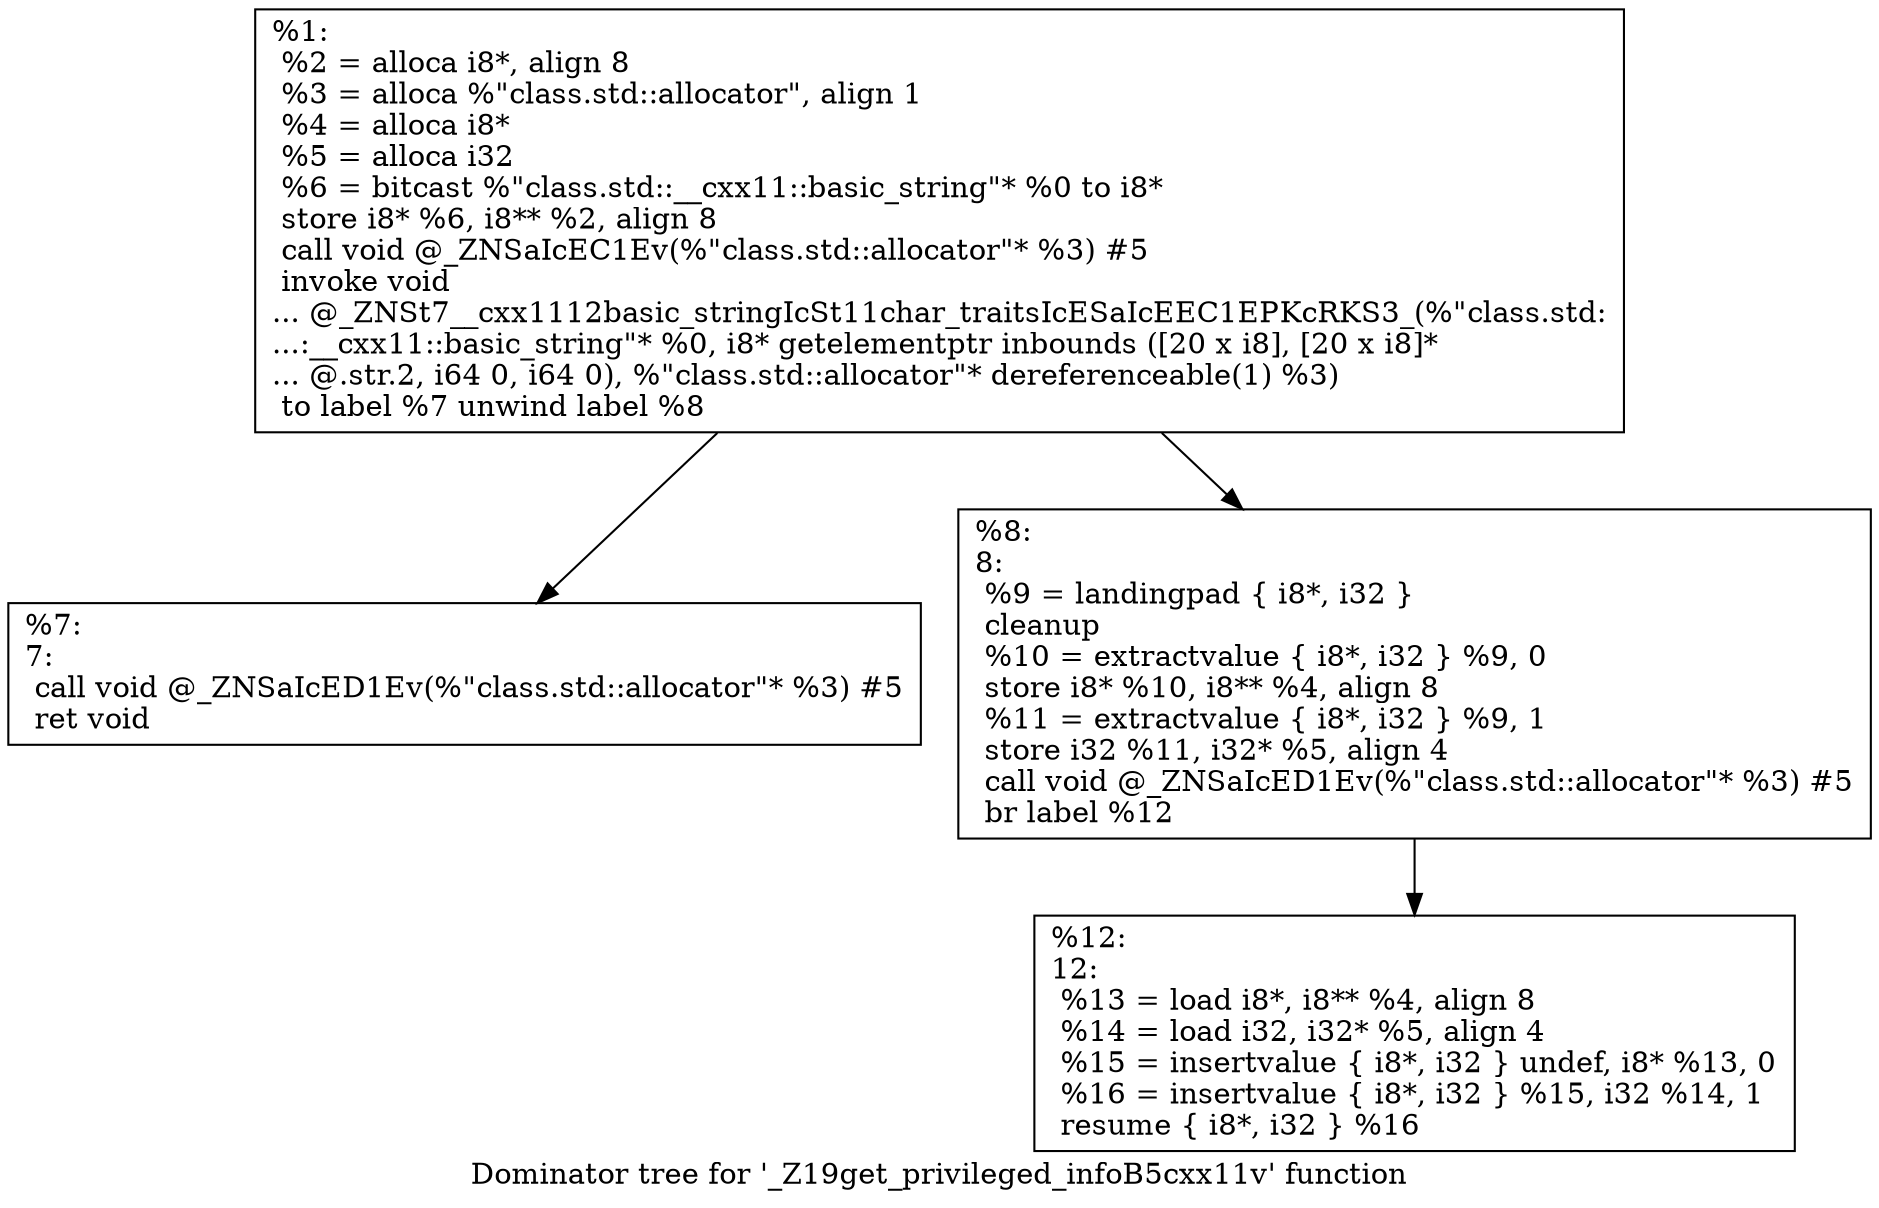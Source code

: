 digraph "Dominator tree for '_Z19get_privileged_infoB5cxx11v' function" {
	label="Dominator tree for '_Z19get_privileged_infoB5cxx11v' function";

	Node0x97b0c0 [shape=record,label="{%1:\l  %2 = alloca i8*, align 8\l  %3 = alloca %\"class.std::allocator\", align 1\l  %4 = alloca i8*\l  %5 = alloca i32\l  %6 = bitcast %\"class.std::__cxx11::basic_string\"* %0 to i8*\l  store i8* %6, i8** %2, align 8\l  call void @_ZNSaIcEC1Ev(%\"class.std::allocator\"* %3) #5\l  invoke void\l... @_ZNSt7__cxx1112basic_stringIcSt11char_traitsIcESaIcEEC1EPKcRKS3_(%\"class.std:\l...:__cxx11::basic_string\"* %0, i8* getelementptr inbounds ([20 x i8], [20 x i8]*\l... @.str.2, i64 0, i64 0), %\"class.std::allocator\"* dereferenceable(1) %3)\l          to label %7 unwind label %8\l}"];
	Node0x97b0c0 -> Node0x9854c0;
	Node0x97b0c0 -> Node0x985680;
	Node0x9854c0 [shape=record,label="{%7:\l7:                                                \l  call void @_ZNSaIcED1Ev(%\"class.std::allocator\"* %3) #5\l  ret void\l}"];
	Node0x985680 [shape=record,label="{%8:\l8:                                                \l  %9 = landingpad \{ i8*, i32 \}\l          cleanup\l  %10 = extractvalue \{ i8*, i32 \} %9, 0\l  store i8* %10, i8** %4, align 8\l  %11 = extractvalue \{ i8*, i32 \} %9, 1\l  store i32 %11, i32* %5, align 4\l  call void @_ZNSaIcED1Ev(%\"class.std::allocator\"* %3) #5\l  br label %12\l}"];
	Node0x985680 -> Node0x97b2d0;
	Node0x97b2d0 [shape=record,label="{%12:\l12:                                               \l  %13 = load i8*, i8** %4, align 8\l  %14 = load i32, i32* %5, align 4\l  %15 = insertvalue \{ i8*, i32 \} undef, i8* %13, 0\l  %16 = insertvalue \{ i8*, i32 \} %15, i32 %14, 1\l  resume \{ i8*, i32 \} %16\l}"];
}

